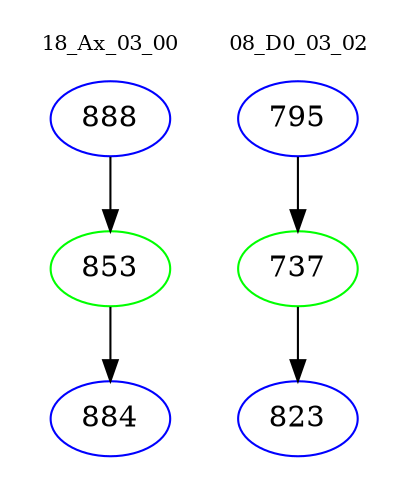 digraph{
subgraph cluster_0 {
color = white
label = "18_Ax_03_00";
fontsize=10;
T0_888 [label="888", color="blue"]
T0_888 -> T0_853 [color="black"]
T0_853 [label="853", color="green"]
T0_853 -> T0_884 [color="black"]
T0_884 [label="884", color="blue"]
}
subgraph cluster_1 {
color = white
label = "08_D0_03_02";
fontsize=10;
T1_795 [label="795", color="blue"]
T1_795 -> T1_737 [color="black"]
T1_737 [label="737", color="green"]
T1_737 -> T1_823 [color="black"]
T1_823 [label="823", color="blue"]
}
}
